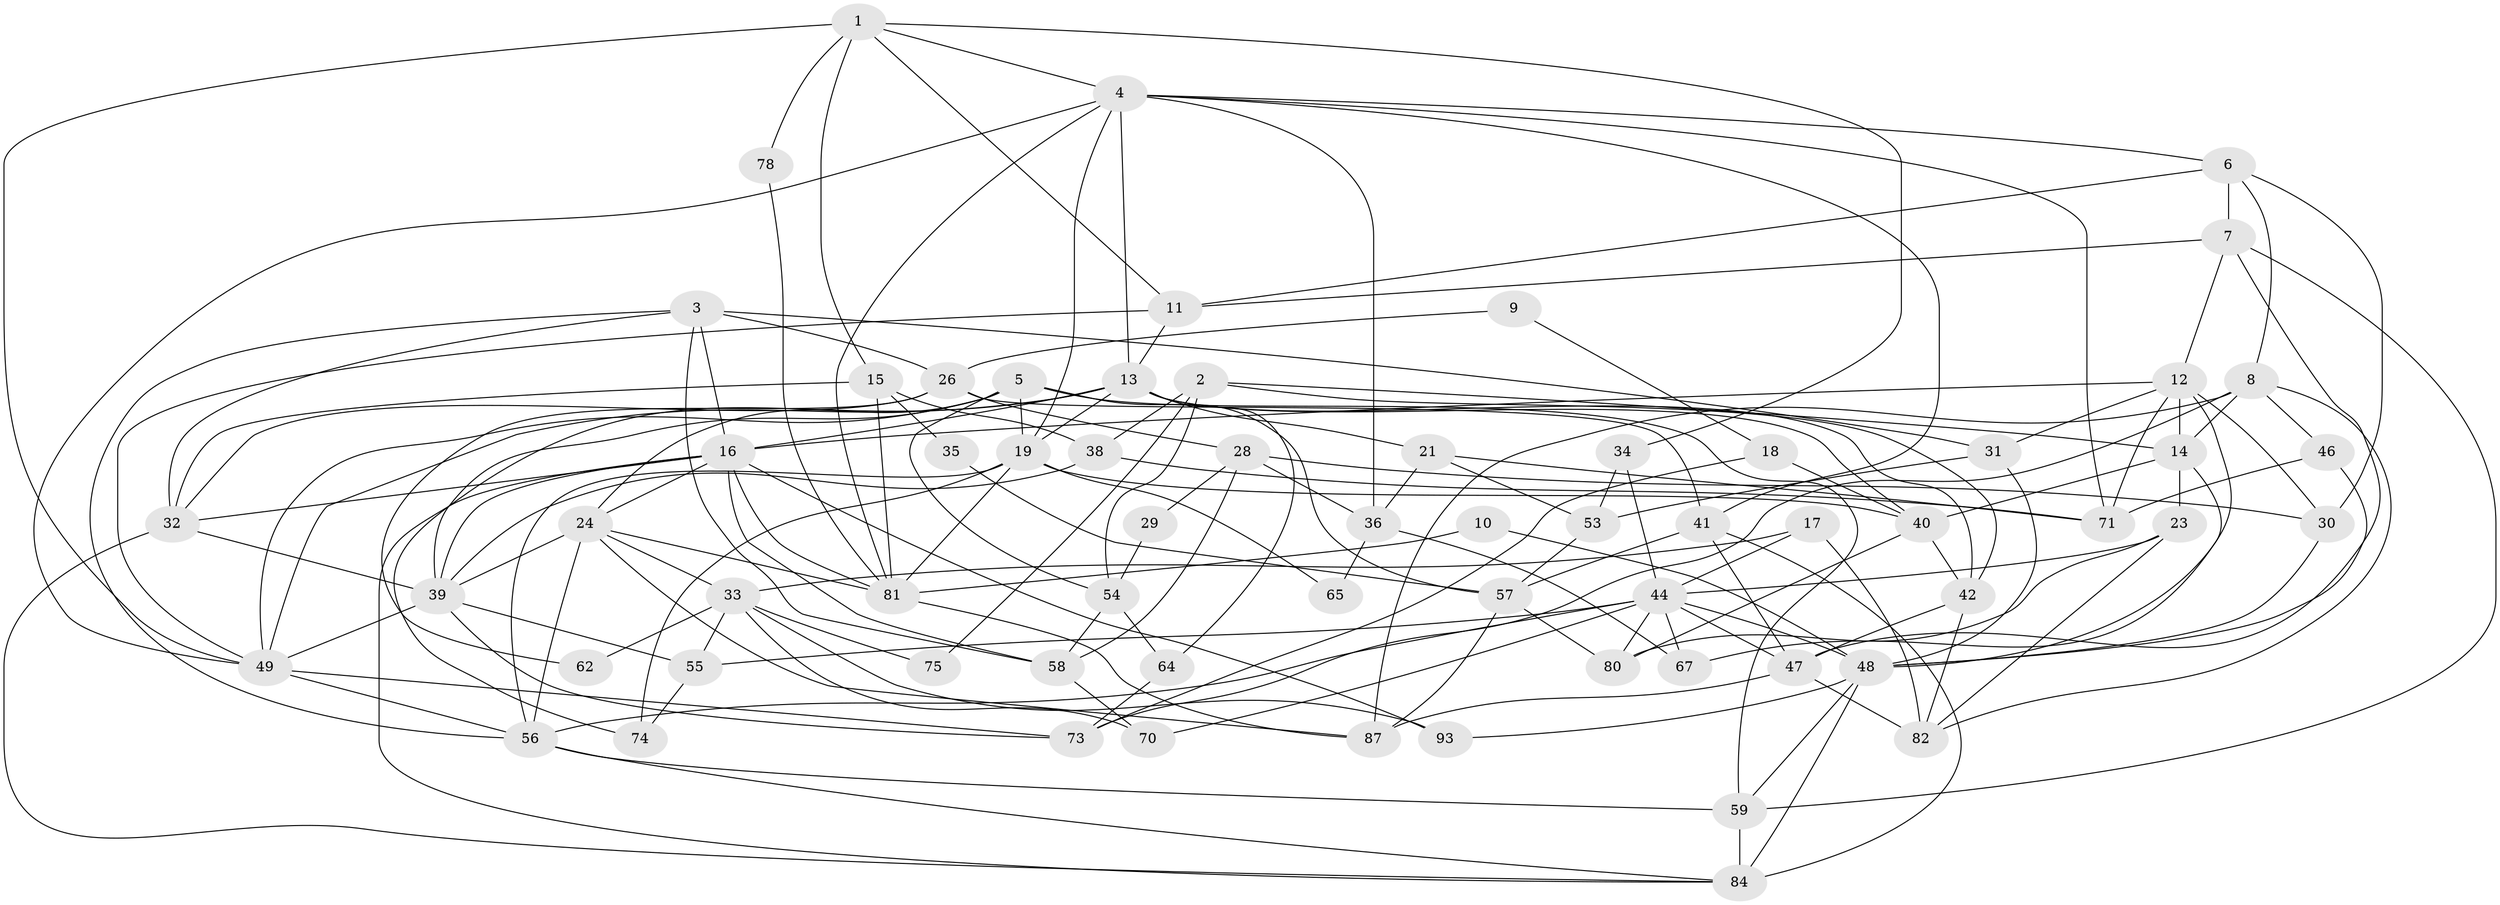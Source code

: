 // original degree distribution, {4: 0.23076923076923078, 5: 0.18269230769230768, 7: 0.038461538461538464, 3: 0.2980769230769231, 2: 0.125, 6: 0.125}
// Generated by graph-tools (version 1.1) at 2025/11/02/27/25 16:11:17]
// undirected, 65 vertices, 165 edges
graph export_dot {
graph [start="1"]
  node [color=gray90,style=filled];
  1 [super="+90"];
  2;
  3 [super="+20"];
  4 [super="+61"];
  5 [super="+63"];
  6 [super="+43"];
  7 [super="+22"];
  8 [super="+88"];
  9;
  10;
  11 [super="+27"];
  12 [super="+37"];
  13 [super="+25"];
  14 [super="+104"];
  15 [super="+101"];
  16 [super="+72"];
  17 [super="+50"];
  18;
  19 [super="+102"];
  21;
  23;
  24 [super="+45"];
  26 [super="+69"];
  28 [super="+51"];
  29;
  30 [super="+86"];
  31 [super="+98"];
  32;
  33 [super="+77"];
  34;
  35;
  36 [super="+79"];
  38;
  39 [super="+60"];
  40 [super="+66"];
  41 [super="+68"];
  42;
  44 [super="+76"];
  46;
  47 [super="+100"];
  48 [super="+85"];
  49 [super="+52"];
  53 [super="+99"];
  54 [super="+91"];
  55;
  56 [super="+97"];
  57;
  58 [super="+103"];
  59 [super="+95"];
  62;
  64;
  65;
  67;
  70;
  71 [super="+96"];
  73 [super="+92"];
  74;
  75;
  78;
  80;
  81 [super="+83"];
  82 [super="+89"];
  84 [super="+94"];
  87;
  93;
  1 -- 34;
  1 -- 78;
  1 -- 11;
  1 -- 4;
  1 -- 15;
  1 -- 49;
  2 -- 42;
  2 -- 54;
  2 -- 14;
  2 -- 38;
  2 -- 75;
  3 -- 32;
  3 -- 58;
  3 -- 16;
  3 -- 26;
  3 -- 31;
  3 -- 56;
  4 -- 81;
  4 -- 71;
  4 -- 36;
  4 -- 6;
  4 -- 19;
  4 -- 41;
  4 -- 13;
  4 -- 49;
  5 -- 19;
  5 -- 54;
  5 -- 39;
  5 -- 24;
  5 -- 57;
  5 -- 59;
  5 -- 49;
  6 -- 8;
  6 -- 11;
  6 -- 30;
  6 -- 7;
  7 -- 12;
  7 -- 59;
  7 -- 47;
  7 -- 11;
  8 -- 14;
  8 -- 46;
  8 -- 87;
  8 -- 73;
  8 -- 82;
  9 -- 26;
  9 -- 18;
  10 -- 48;
  10 -- 81;
  11 -- 13;
  11 -- 49;
  12 -- 71;
  12 -- 67;
  12 -- 14 [weight=2];
  12 -- 30;
  12 -- 31;
  12 -- 16;
  13 -- 21;
  13 -- 42;
  13 -- 64;
  13 -- 74;
  13 -- 40;
  13 -- 16;
  13 -- 19;
  13 -- 49;
  14 -- 23;
  14 -- 40;
  14 -- 48;
  15 -- 32;
  15 -- 35;
  15 -- 38;
  15 -- 81;
  16 -- 32;
  16 -- 84;
  16 -- 93;
  16 -- 24;
  16 -- 58;
  16 -- 39;
  16 -- 81;
  17 -- 82;
  17 -- 44;
  17 -- 33;
  18 -- 40;
  18 -- 73;
  19 -- 65;
  19 -- 56;
  19 -- 40;
  19 -- 74;
  19 -- 81;
  21 -- 53;
  21 -- 36;
  21 -- 71;
  23 -- 80;
  23 -- 44;
  23 -- 82;
  24 -- 33;
  24 -- 87;
  24 -- 56;
  24 -- 81;
  24 -- 39;
  26 -- 28;
  26 -- 41;
  26 -- 32;
  26 -- 62;
  28 -- 30;
  28 -- 58;
  28 -- 29;
  28 -- 36;
  29 -- 54;
  30 -- 48;
  31 -- 48;
  31 -- 53;
  32 -- 84;
  32 -- 39;
  33 -- 93;
  33 -- 70;
  33 -- 75;
  33 -- 55;
  33 -- 62;
  34 -- 44;
  34 -- 53;
  35 -- 57;
  36 -- 65;
  36 -- 67;
  38 -- 71;
  38 -- 39;
  39 -- 55;
  39 -- 49;
  39 -- 73;
  40 -- 80;
  40 -- 42;
  41 -- 57;
  41 -- 84;
  41 -- 47;
  42 -- 47;
  42 -- 82;
  44 -- 80;
  44 -- 56;
  44 -- 48;
  44 -- 67;
  44 -- 55;
  44 -- 70;
  44 -- 47;
  46 -- 48;
  46 -- 71;
  47 -- 87;
  47 -- 82;
  48 -- 84;
  48 -- 59;
  48 -- 93;
  49 -- 56;
  49 -- 73;
  53 -- 57;
  54 -- 64;
  54 -- 58;
  55 -- 74;
  56 -- 84;
  56 -- 59;
  57 -- 80;
  57 -- 87;
  58 -- 70;
  59 -- 84 [weight=2];
  64 -- 73;
  78 -- 81;
  81 -- 87;
}
